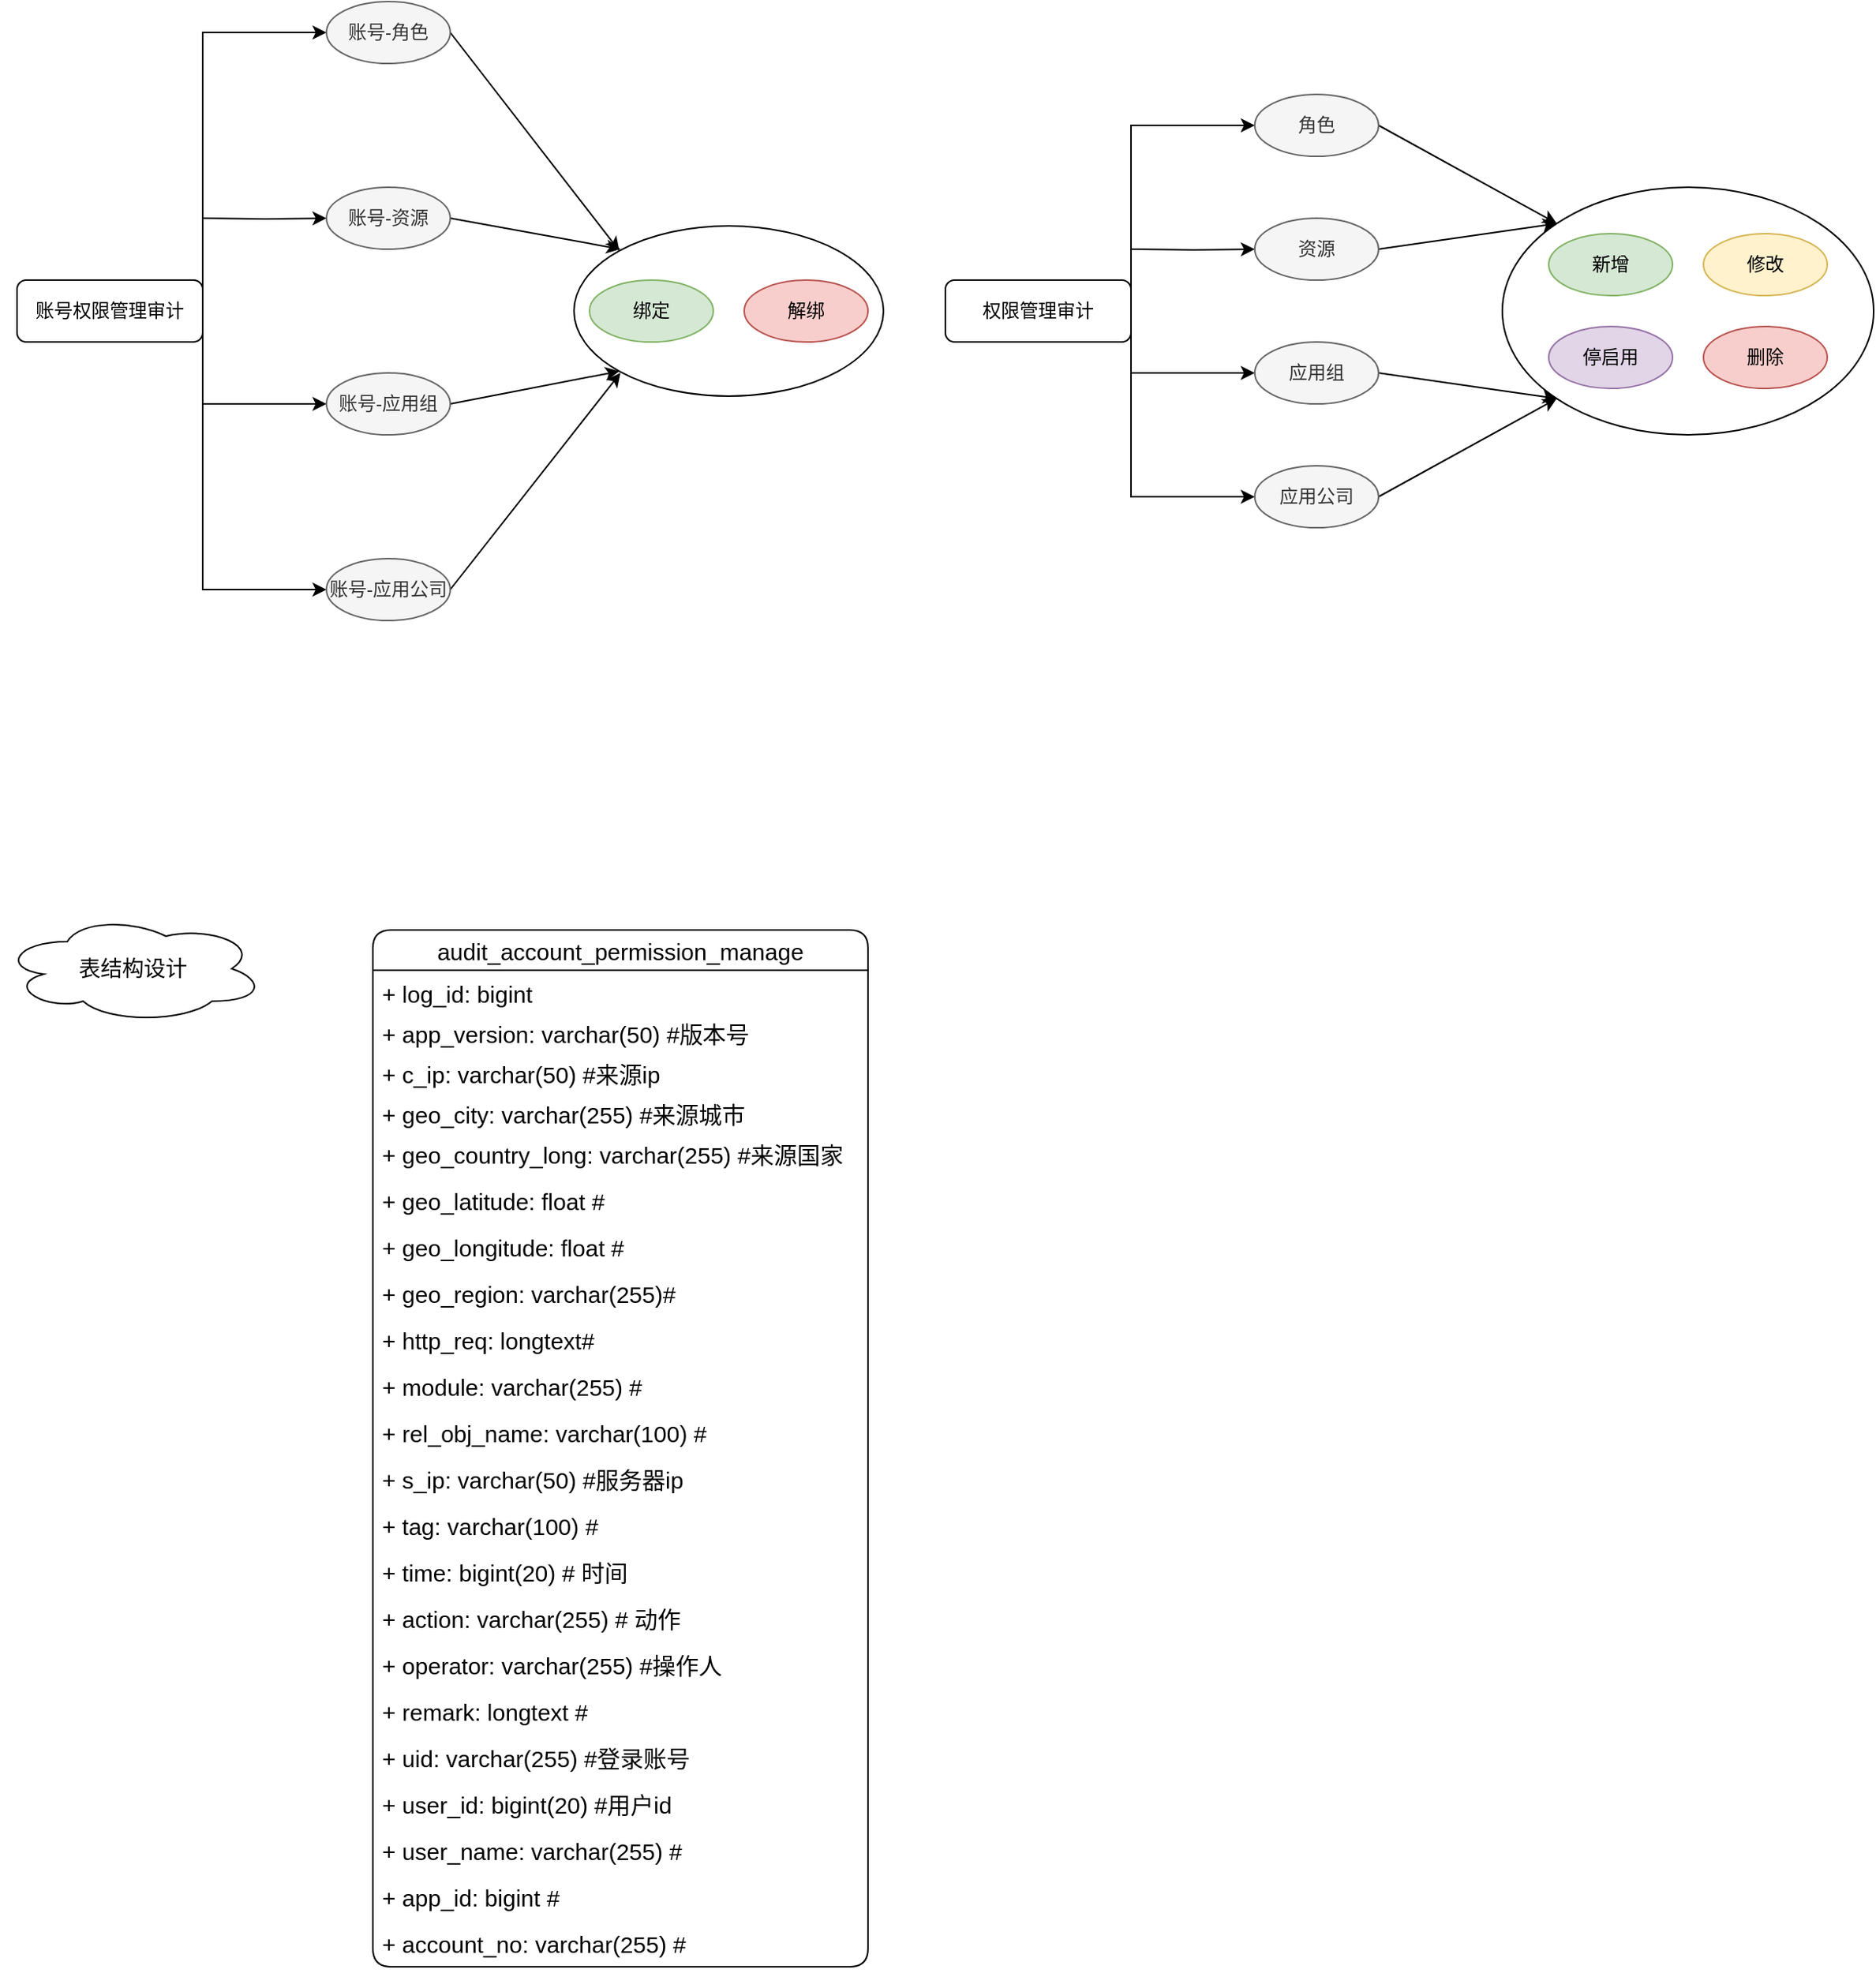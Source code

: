 <mxfile version="15.8.2" type="github">
  <diagram id="RpOcGAhP9OW58Pb7BM2l" name="第 1 页">
    <mxGraphModel dx="1211" dy="579" grid="1" gridSize="10" guides="1" tooltips="1" connect="1" arrows="1" fold="1" page="1" pageScale="1" pageWidth="827" pageHeight="1169" math="0" shadow="0">
      <root>
        <mxCell id="0" />
        <mxCell id="1" parent="0" />
        <mxCell id="3kDM5itjokiOEmdZeM92-5" style="edgeStyle=orthogonalEdgeStyle;rounded=0;orthogonalLoop=1;jettySize=auto;html=1;exitX=1;exitY=0.25;exitDx=0;exitDy=0;entryX=0;entryY=0.5;entryDx=0;entryDy=0;" edge="1" parent="1" source="3kDM5itjokiOEmdZeM92-79" target="3kDM5itjokiOEmdZeM92-2">
          <mxGeometry relative="1" as="geometry">
            <mxPoint x="200" y="280" as="sourcePoint" />
            <Array as="points">
              <mxPoint x="200" y="180" />
            </Array>
          </mxGeometry>
        </mxCell>
        <mxCell id="3kDM5itjokiOEmdZeM92-6" style="edgeStyle=orthogonalEdgeStyle;rounded=0;orthogonalLoop=1;jettySize=auto;html=1;exitX=1;exitY=0.5;exitDx=0;exitDy=0;entryX=0;entryY=0.5;entryDx=0;entryDy=0;" edge="1" parent="1" target="3kDM5itjokiOEmdZeM92-3">
          <mxGeometry relative="1" as="geometry">
            <mxPoint x="200" y="300" as="sourcePoint" />
          </mxGeometry>
        </mxCell>
        <mxCell id="3kDM5itjokiOEmdZeM92-8" style="edgeStyle=orthogonalEdgeStyle;rounded=0;orthogonalLoop=1;jettySize=auto;html=1;exitX=1;exitY=1;exitDx=0;exitDy=0;entryX=0;entryY=0.5;entryDx=0;entryDy=0;" edge="1" parent="1" target="3kDM5itjokiOEmdZeM92-4">
          <mxGeometry relative="1" as="geometry">
            <mxPoint x="200" y="320" as="sourcePoint" />
            <Array as="points">
              <mxPoint x="200" y="420" />
            </Array>
          </mxGeometry>
        </mxCell>
        <mxCell id="3kDM5itjokiOEmdZeM92-78" style="edgeStyle=orthogonalEdgeStyle;rounded=0;orthogonalLoop=1;jettySize=auto;html=1;exitX=1;exitY=0.5;exitDx=0;exitDy=0;entryX=0;entryY=0.5;entryDx=0;entryDy=0;" edge="1" parent="1" target="3kDM5itjokiOEmdZeM92-77">
          <mxGeometry relative="1" as="geometry">
            <mxPoint x="200" y="300" as="sourcePoint" />
            <Array as="points">
              <mxPoint x="200" y="540" />
            </Array>
          </mxGeometry>
        </mxCell>
        <mxCell id="3kDM5itjokiOEmdZeM92-26" style="edgeStyle=none;rounded=0;orthogonalLoop=1;jettySize=auto;html=1;exitX=1;exitY=0.5;exitDx=0;exitDy=0;entryX=0;entryY=0;entryDx=0;entryDy=0;" edge="1" parent="1" source="3kDM5itjokiOEmdZeM92-2" target="3kDM5itjokiOEmdZeM92-67">
          <mxGeometry relative="1" as="geometry">
            <mxPoint x="400" y="180" as="targetPoint" />
          </mxGeometry>
        </mxCell>
        <mxCell id="3kDM5itjokiOEmdZeM92-2" value="账号-角色" style="ellipse;whiteSpace=wrap;html=1;rounded=1;fillColor=#f5f5f5;fontColor=#333333;strokeColor=#666666;" vertex="1" parent="1">
          <mxGeometry x="280" y="160" width="80" height="40" as="geometry" />
        </mxCell>
        <mxCell id="3kDM5itjokiOEmdZeM92-35" style="edgeStyle=none;rounded=0;orthogonalLoop=1;jettySize=auto;html=1;exitX=1;exitY=0.5;exitDx=0;exitDy=0;" edge="1" parent="1" source="3kDM5itjokiOEmdZeM92-3">
          <mxGeometry relative="1" as="geometry">
            <mxPoint x="470" y="320" as="targetPoint" />
          </mxGeometry>
        </mxCell>
        <mxCell id="3kDM5itjokiOEmdZeM92-3" value="账号-资源" style="ellipse;whiteSpace=wrap;html=1;rounded=1;fillColor=#f5f5f5;fontColor=#333333;strokeColor=#666666;" vertex="1" parent="1">
          <mxGeometry x="280" y="280" width="80" height="40" as="geometry" />
        </mxCell>
        <mxCell id="3kDM5itjokiOEmdZeM92-71" style="edgeStyle=none;rounded=0;orthogonalLoop=1;jettySize=auto;html=1;exitX=1;exitY=0.5;exitDx=0;exitDy=0;entryX=0;entryY=1;entryDx=0;entryDy=0;" edge="1" parent="1" source="3kDM5itjokiOEmdZeM92-4" target="3kDM5itjokiOEmdZeM92-67">
          <mxGeometry relative="1" as="geometry" />
        </mxCell>
        <mxCell id="3kDM5itjokiOEmdZeM92-4" value="账号-应用组" style="ellipse;whiteSpace=wrap;html=1;rounded=1;fillColor=#f5f5f5;fontColor=#333333;strokeColor=#666666;" vertex="1" parent="1">
          <mxGeometry x="280" y="400" width="80" height="40" as="geometry" />
        </mxCell>
        <mxCell id="3kDM5itjokiOEmdZeM92-9" style="edgeStyle=orthogonalEdgeStyle;rounded=0;orthogonalLoop=1;jettySize=auto;html=1;exitX=1;exitY=0.5;exitDx=0;exitDy=0;entryX=0;entryY=0.5;entryDx=0;entryDy=0;" edge="1" parent="1" source="3kDM5itjokiOEmdZeM92-76" target="3kDM5itjokiOEmdZeM92-13">
          <mxGeometry relative="1" as="geometry">
            <mxPoint x="800" y="300" as="sourcePoint" />
            <Array as="points">
              <mxPoint x="800" y="240" />
            </Array>
          </mxGeometry>
        </mxCell>
        <mxCell id="3kDM5itjokiOEmdZeM92-10" style="edgeStyle=orthogonalEdgeStyle;rounded=0;orthogonalLoop=1;jettySize=auto;html=1;exitX=1;exitY=0.5;exitDx=0;exitDy=0;entryX=0;entryY=0.5;entryDx=0;entryDy=0;" edge="1" parent="1" target="3kDM5itjokiOEmdZeM92-14">
          <mxGeometry relative="1" as="geometry">
            <mxPoint x="800" y="320" as="sourcePoint" />
          </mxGeometry>
        </mxCell>
        <mxCell id="3kDM5itjokiOEmdZeM92-11" style="edgeStyle=orthogonalEdgeStyle;rounded=0;orthogonalLoop=1;jettySize=auto;html=1;exitX=1;exitY=1;exitDx=0;exitDy=0;entryX=0;entryY=0.5;entryDx=0;entryDy=0;" edge="1" parent="1" target="3kDM5itjokiOEmdZeM92-15">
          <mxGeometry relative="1" as="geometry">
            <mxPoint x="800" y="340" as="sourcePoint" />
            <Array as="points">
              <mxPoint x="800" y="400" />
            </Array>
          </mxGeometry>
        </mxCell>
        <mxCell id="3kDM5itjokiOEmdZeM92-74" style="edgeStyle=orthogonalEdgeStyle;rounded=0;orthogonalLoop=1;jettySize=auto;html=1;exitX=1;exitY=0.5;exitDx=0;exitDy=0;entryX=0;entryY=0.5;entryDx=0;entryDy=0;" edge="1" parent="1" target="3kDM5itjokiOEmdZeM92-72">
          <mxGeometry relative="1" as="geometry">
            <mxPoint x="800" y="320" as="sourcePoint" />
            <Array as="points">
              <mxPoint x="800" y="480" />
            </Array>
          </mxGeometry>
        </mxCell>
        <mxCell id="3kDM5itjokiOEmdZeM92-62" style="edgeStyle=none;rounded=0;orthogonalLoop=1;jettySize=auto;html=1;exitX=1;exitY=0.5;exitDx=0;exitDy=0;entryX=0;entryY=0;entryDx=0;entryDy=0;" edge="1" parent="1" source="3kDM5itjokiOEmdZeM92-13" target="3kDM5itjokiOEmdZeM92-59">
          <mxGeometry relative="1" as="geometry" />
        </mxCell>
        <mxCell id="3kDM5itjokiOEmdZeM92-13" value="角色" style="ellipse;whiteSpace=wrap;html=1;rounded=1;fillColor=#f5f5f5;fontColor=#333333;strokeColor=#666666;" vertex="1" parent="1">
          <mxGeometry x="880" y="220" width="80" height="40" as="geometry" />
        </mxCell>
        <mxCell id="3kDM5itjokiOEmdZeM92-65" style="edgeStyle=none;rounded=0;orthogonalLoop=1;jettySize=auto;html=1;exitX=1;exitY=0.5;exitDx=0;exitDy=0;entryX=0;entryY=0;entryDx=0;entryDy=0;" edge="1" parent="1" source="3kDM5itjokiOEmdZeM92-14" target="3kDM5itjokiOEmdZeM92-59">
          <mxGeometry relative="1" as="geometry" />
        </mxCell>
        <mxCell id="3kDM5itjokiOEmdZeM92-14" value="资源" style="ellipse;whiteSpace=wrap;html=1;rounded=1;fillColor=#f5f5f5;fontColor=#333333;strokeColor=#666666;" vertex="1" parent="1">
          <mxGeometry x="880" y="300" width="80" height="40" as="geometry" />
        </mxCell>
        <mxCell id="3kDM5itjokiOEmdZeM92-66" style="edgeStyle=none;rounded=0;orthogonalLoop=1;jettySize=auto;html=1;exitX=1;exitY=0.5;exitDx=0;exitDy=0;entryX=0;entryY=1;entryDx=0;entryDy=0;" edge="1" parent="1" source="3kDM5itjokiOEmdZeM92-15" target="3kDM5itjokiOEmdZeM92-59">
          <mxGeometry relative="1" as="geometry" />
        </mxCell>
        <mxCell id="3kDM5itjokiOEmdZeM92-15" value="应用组" style="ellipse;whiteSpace=wrap;html=1;rounded=1;fillColor=#f5f5f5;fontColor=#333333;strokeColor=#666666;" vertex="1" parent="1">
          <mxGeometry x="880" y="380" width="80" height="40" as="geometry" />
        </mxCell>
        <mxCell id="3kDM5itjokiOEmdZeM92-60" value="" style="group" vertex="1" connectable="0" parent="1">
          <mxGeometry x="1040" y="280" width="240" height="160" as="geometry" />
        </mxCell>
        <mxCell id="3kDM5itjokiOEmdZeM92-59" value="" style="ellipse;whiteSpace=wrap;html=1;rounded=1;" vertex="1" parent="3kDM5itjokiOEmdZeM92-60">
          <mxGeometry width="240" height="160" as="geometry" />
        </mxCell>
        <mxCell id="3kDM5itjokiOEmdZeM92-54" value="新增" style="ellipse;whiteSpace=wrap;html=1;rounded=1;fillColor=#d5e8d4;strokeColor=#82b366;" vertex="1" parent="3kDM5itjokiOEmdZeM92-60">
          <mxGeometry x="30" y="30" width="80" height="40" as="geometry" />
        </mxCell>
        <mxCell id="3kDM5itjokiOEmdZeM92-55" value="修改" style="ellipse;whiteSpace=wrap;html=1;rounded=1;fillColor=#fff2cc;strokeColor=#d6b656;" vertex="1" parent="3kDM5itjokiOEmdZeM92-60">
          <mxGeometry x="130" y="30" width="80" height="40" as="geometry" />
        </mxCell>
        <mxCell id="3kDM5itjokiOEmdZeM92-56" value="停启用" style="ellipse;whiteSpace=wrap;html=1;rounded=1;fillColor=#e1d5e7;strokeColor=#9673a6;" vertex="1" parent="3kDM5itjokiOEmdZeM92-60">
          <mxGeometry x="30" y="90" width="80" height="40" as="geometry" />
        </mxCell>
        <mxCell id="3kDM5itjokiOEmdZeM92-57" value="删除" style="ellipse;whiteSpace=wrap;html=1;rounded=1;fillColor=#f8cecc;strokeColor=#b85450;" vertex="1" parent="3kDM5itjokiOEmdZeM92-60">
          <mxGeometry x="130" y="90" width="80" height="40" as="geometry" />
        </mxCell>
        <mxCell id="3kDM5itjokiOEmdZeM92-70" value="" style="group" vertex="1" connectable="0" parent="1">
          <mxGeometry x="440" y="305" width="200" height="110" as="geometry" />
        </mxCell>
        <mxCell id="3kDM5itjokiOEmdZeM92-67" value="" style="ellipse;whiteSpace=wrap;html=1;rounded=1;" vertex="1" parent="3kDM5itjokiOEmdZeM92-70">
          <mxGeometry width="200" height="110" as="geometry" />
        </mxCell>
        <mxCell id="3kDM5itjokiOEmdZeM92-68" value="绑定" style="ellipse;whiteSpace=wrap;html=1;rounded=1;fillColor=#d5e8d4;strokeColor=#82b366;" vertex="1" parent="3kDM5itjokiOEmdZeM92-70">
          <mxGeometry x="10" y="35" width="80" height="40" as="geometry" />
        </mxCell>
        <mxCell id="3kDM5itjokiOEmdZeM92-69" value="解绑" style="ellipse;whiteSpace=wrap;html=1;rounded=1;fillColor=#f8cecc;strokeColor=#b85450;" vertex="1" parent="3kDM5itjokiOEmdZeM92-70">
          <mxGeometry x="110" y="35" width="80" height="40" as="geometry" />
        </mxCell>
        <mxCell id="3kDM5itjokiOEmdZeM92-75" style="rounded=0;orthogonalLoop=1;jettySize=auto;html=1;exitX=1;exitY=0.5;exitDx=0;exitDy=0;entryX=0;entryY=1;entryDx=0;entryDy=0;" edge="1" parent="1" source="3kDM5itjokiOEmdZeM92-72" target="3kDM5itjokiOEmdZeM92-59">
          <mxGeometry relative="1" as="geometry" />
        </mxCell>
        <mxCell id="3kDM5itjokiOEmdZeM92-72" value="应用公司" style="ellipse;whiteSpace=wrap;html=1;rounded=1;fillColor=#f5f5f5;fontColor=#333333;strokeColor=#666666;" vertex="1" parent="1">
          <mxGeometry x="880" y="460" width="80" height="40" as="geometry" />
        </mxCell>
        <mxCell id="3kDM5itjokiOEmdZeM92-76" value="权限管理审计" style="rounded=1;whiteSpace=wrap;html=1;" vertex="1" parent="1">
          <mxGeometry x="680" y="340" width="120" height="40" as="geometry" />
        </mxCell>
        <mxCell id="3kDM5itjokiOEmdZeM92-80" style="rounded=0;orthogonalLoop=1;jettySize=auto;html=1;exitX=1;exitY=0.5;exitDx=0;exitDy=0;" edge="1" parent="1" source="3kDM5itjokiOEmdZeM92-77">
          <mxGeometry relative="1" as="geometry">
            <mxPoint x="470" y="400" as="targetPoint" />
          </mxGeometry>
        </mxCell>
        <mxCell id="3kDM5itjokiOEmdZeM92-77" value="账号-应用公司" style="ellipse;whiteSpace=wrap;html=1;rounded=1;fillColor=#f5f5f5;fontColor=#333333;strokeColor=#666666;" vertex="1" parent="1">
          <mxGeometry x="280" y="520" width="80" height="40" as="geometry" />
        </mxCell>
        <mxCell id="3kDM5itjokiOEmdZeM92-79" value="账号权限管理审计" style="rounded=1;whiteSpace=wrap;html=1;" vertex="1" parent="1">
          <mxGeometry x="80" y="340" width="120" height="40" as="geometry" />
        </mxCell>
        <mxCell id="3kDM5itjokiOEmdZeM92-81" value="&lt;span style=&quot;font-size: 14px&quot;&gt;表结构设计&lt;/span&gt;" style="ellipse;shape=cloud;whiteSpace=wrap;html=1;rounded=1;shadow=0;glass=1;sketch=0;fontSize=10;" vertex="1" parent="1">
          <mxGeometry x="70" y="750" width="170" height="70" as="geometry" />
        </mxCell>
        <mxCell id="3kDM5itjokiOEmdZeM92-82" value="audit_account_permission_manage" style="swimlane;fontStyle=0;childLayout=stackLayout;horizontal=1;startSize=26;fillColor=none;horizontalStack=0;resizeParent=1;resizeParentMax=0;resizeLast=0;collapsible=1;marginBottom=0;rounded=1;shadow=0;glass=0;sketch=0;fontSize=15;strokeColor=default;" vertex="1" parent="1">
          <mxGeometry x="310" y="760" width="320" height="670" as="geometry">
            <mxRectangle x="200" y="760" width="70" height="26" as="alternateBounds" />
          </mxGeometry>
        </mxCell>
        <mxCell id="3kDM5itjokiOEmdZeM92-83" value="+ log_id: bigint" style="text;strokeColor=none;fillColor=none;align=left;verticalAlign=top;spacingLeft=4;spacingRight=4;overflow=hidden;rotatable=0;points=[[0,0.5],[1,0.5]];portConstraint=eastwest;rounded=1;shadow=0;glass=0;sketch=0;fontSize=15;" vertex="1" parent="3kDM5itjokiOEmdZeM92-82">
          <mxGeometry y="26" width="320" height="26" as="geometry" />
        </mxCell>
        <mxCell id="3kDM5itjokiOEmdZeM92-84" value="+ app_version: varchar(50) #版本号" style="text;strokeColor=none;fillColor=none;align=left;verticalAlign=top;spacingLeft=4;spacingRight=4;overflow=hidden;rotatable=0;points=[[0,0.5],[1,0.5]];portConstraint=eastwest;rounded=1;shadow=0;glass=0;sketch=0;fontSize=15;" vertex="1" parent="3kDM5itjokiOEmdZeM92-82">
          <mxGeometry y="52" width="320" height="26" as="geometry" />
        </mxCell>
        <mxCell id="3kDM5itjokiOEmdZeM92-85" value="+ c_ip: varchar(50) #来源ip" style="text;strokeColor=none;fillColor=none;align=left;verticalAlign=top;spacingLeft=4;spacingRight=4;overflow=hidden;rotatable=0;points=[[0,0.5],[1,0.5]];portConstraint=eastwest;rounded=1;shadow=0;glass=0;sketch=0;fontSize=15;" vertex="1" parent="3kDM5itjokiOEmdZeM92-82">
          <mxGeometry y="78" width="320" height="26" as="geometry" />
        </mxCell>
        <mxCell id="3kDM5itjokiOEmdZeM92-86" value="+ geo_city: varchar(255) #来源城市&#xa;" style="text;strokeColor=none;fillColor=none;align=left;verticalAlign=top;spacingLeft=4;spacingRight=4;overflow=hidden;rotatable=0;points=[[0,0.5],[1,0.5]];portConstraint=eastwest;rounded=1;shadow=0;glass=0;sketch=0;fontSize=15;" vertex="1" parent="3kDM5itjokiOEmdZeM92-82">
          <mxGeometry y="104" width="320" height="26" as="geometry" />
        </mxCell>
        <mxCell id="3kDM5itjokiOEmdZeM92-87" value="+ geo_country_long: varchar(255) #来源国家&#xa;" style="text;strokeColor=none;fillColor=none;align=left;verticalAlign=top;spacingLeft=4;spacingRight=4;overflow=hidden;rotatable=0;points=[[0,0.5],[1,0.5]];portConstraint=eastwest;rounded=1;shadow=0;glass=0;sketch=0;fontSize=15;" vertex="1" parent="3kDM5itjokiOEmdZeM92-82">
          <mxGeometry y="130" width="320" height="30" as="geometry" />
        </mxCell>
        <mxCell id="3kDM5itjokiOEmdZeM92-88" value="+ geo_latitude: float #" style="text;strokeColor=none;fillColor=none;align=left;verticalAlign=top;spacingLeft=4;spacingRight=4;overflow=hidden;rotatable=0;points=[[0,0.5],[1,0.5]];portConstraint=eastwest;rounded=1;shadow=0;glass=0;sketch=0;fontSize=15;" vertex="1" parent="3kDM5itjokiOEmdZeM92-82">
          <mxGeometry y="160" width="320" height="30" as="geometry" />
        </mxCell>
        <mxCell id="3kDM5itjokiOEmdZeM92-89" value="+ geo_longitude: float #&#xa;" style="text;strokeColor=none;fillColor=none;align=left;verticalAlign=top;spacingLeft=4;spacingRight=4;overflow=hidden;rotatable=0;points=[[0,0.5],[1,0.5]];portConstraint=eastwest;rounded=1;shadow=0;glass=0;sketch=0;fontSize=15;" vertex="1" parent="3kDM5itjokiOEmdZeM92-82">
          <mxGeometry y="190" width="320" height="30" as="geometry" />
        </mxCell>
        <mxCell id="3kDM5itjokiOEmdZeM92-90" value="+ geo_region: varchar(255)#&#xa;" style="text;strokeColor=none;fillColor=none;align=left;verticalAlign=top;spacingLeft=4;spacingRight=4;overflow=hidden;rotatable=0;points=[[0,0.5],[1,0.5]];portConstraint=eastwest;rounded=1;shadow=0;glass=0;sketch=0;fontSize=15;" vertex="1" parent="3kDM5itjokiOEmdZeM92-82">
          <mxGeometry y="220" width="320" height="30" as="geometry" />
        </mxCell>
        <mxCell id="3kDM5itjokiOEmdZeM92-91" value="+ http_req: longtext#&#xa;" style="text;strokeColor=none;fillColor=none;align=left;verticalAlign=top;spacingLeft=4;spacingRight=4;overflow=hidden;rotatable=0;points=[[0,0.5],[1,0.5]];portConstraint=eastwest;rounded=1;shadow=0;glass=0;sketch=0;fontSize=15;" vertex="1" parent="3kDM5itjokiOEmdZeM92-82">
          <mxGeometry y="250" width="320" height="30" as="geometry" />
        </mxCell>
        <mxCell id="3kDM5itjokiOEmdZeM92-92" value="+ module: varchar(255) #&#xa;" style="text;strokeColor=none;fillColor=none;align=left;verticalAlign=top;spacingLeft=4;spacingRight=4;overflow=hidden;rotatable=0;points=[[0,0.5],[1,0.5]];portConstraint=eastwest;rounded=1;shadow=0;glass=0;sketch=0;fontSize=15;" vertex="1" parent="3kDM5itjokiOEmdZeM92-82">
          <mxGeometry y="280" width="320" height="30" as="geometry" />
        </mxCell>
        <mxCell id="3kDM5itjokiOEmdZeM92-93" value="+ rel_obj_name: varchar(100) #&#xa;" style="text;strokeColor=none;fillColor=none;align=left;verticalAlign=top;spacingLeft=4;spacingRight=4;overflow=hidden;rotatable=0;points=[[0,0.5],[1,0.5]];portConstraint=eastwest;rounded=1;shadow=0;glass=0;sketch=0;fontSize=15;" vertex="1" parent="3kDM5itjokiOEmdZeM92-82">
          <mxGeometry y="310" width="320" height="30" as="geometry" />
        </mxCell>
        <mxCell id="3kDM5itjokiOEmdZeM92-94" value="+ s_ip: varchar(50) #服务器ip&#xa;" style="text;strokeColor=none;fillColor=none;align=left;verticalAlign=top;spacingLeft=4;spacingRight=4;overflow=hidden;rotatable=0;points=[[0,0.5],[1,0.5]];portConstraint=eastwest;rounded=1;shadow=0;glass=0;sketch=0;fontSize=15;" vertex="1" parent="3kDM5itjokiOEmdZeM92-82">
          <mxGeometry y="340" width="320" height="30" as="geometry" />
        </mxCell>
        <mxCell id="3kDM5itjokiOEmdZeM92-108" value="+ tag: varchar(100) #&#xa;&#xa;" style="text;strokeColor=none;fillColor=none;align=left;verticalAlign=top;spacingLeft=4;spacingRight=4;overflow=hidden;rotatable=0;points=[[0,0.5],[1,0.5]];portConstraint=eastwest;rounded=1;shadow=0;glass=0;sketch=0;fontSize=15;" vertex="1" parent="3kDM5itjokiOEmdZeM92-82">
          <mxGeometry y="370" width="320" height="30" as="geometry" />
        </mxCell>
        <mxCell id="3kDM5itjokiOEmdZeM92-109" value="+ time: bigint(20) # 时间&#xa;&#xa;" style="text;strokeColor=none;fillColor=none;align=left;verticalAlign=top;spacingLeft=4;spacingRight=4;overflow=hidden;rotatable=0;points=[[0,0.5],[1,0.5]];portConstraint=eastwest;rounded=1;shadow=0;glass=0;sketch=0;fontSize=15;" vertex="1" parent="3kDM5itjokiOEmdZeM92-82">
          <mxGeometry y="400" width="320" height="30" as="geometry" />
        </mxCell>
        <mxCell id="3kDM5itjokiOEmdZeM92-110" value="+ action: varchar(255) # 动作&#xa;&#xa;" style="text;strokeColor=none;fillColor=none;align=left;verticalAlign=top;spacingLeft=4;spacingRight=4;overflow=hidden;rotatable=0;points=[[0,0.5],[1,0.5]];portConstraint=eastwest;rounded=1;shadow=0;glass=0;sketch=0;fontSize=15;" vertex="1" parent="3kDM5itjokiOEmdZeM92-82">
          <mxGeometry y="430" width="320" height="30" as="geometry" />
        </mxCell>
        <mxCell id="3kDM5itjokiOEmdZeM92-111" value="+ operator: varchar(255) #操作人&#xa;&#xa;" style="text;strokeColor=none;fillColor=none;align=left;verticalAlign=top;spacingLeft=4;spacingRight=4;overflow=hidden;rotatable=0;points=[[0,0.5],[1,0.5]];portConstraint=eastwest;rounded=1;shadow=0;glass=0;sketch=0;fontSize=15;" vertex="1" parent="3kDM5itjokiOEmdZeM92-82">
          <mxGeometry y="460" width="320" height="30" as="geometry" />
        </mxCell>
        <mxCell id="3kDM5itjokiOEmdZeM92-112" value="+ remark: longtext #&#xa;&#xa;" style="text;strokeColor=none;fillColor=none;align=left;verticalAlign=top;spacingLeft=4;spacingRight=4;overflow=hidden;rotatable=0;points=[[0,0.5],[1,0.5]];portConstraint=eastwest;rounded=1;shadow=0;glass=0;sketch=0;fontSize=15;" vertex="1" parent="3kDM5itjokiOEmdZeM92-82">
          <mxGeometry y="490" width="320" height="30" as="geometry" />
        </mxCell>
        <mxCell id="3kDM5itjokiOEmdZeM92-113" value="+ uid: varchar(255) #登录账号&#xa;&#xa;" style="text;strokeColor=none;fillColor=none;align=left;verticalAlign=top;spacingLeft=4;spacingRight=4;overflow=hidden;rotatable=0;points=[[0,0.5],[1,0.5]];portConstraint=eastwest;rounded=1;shadow=0;glass=0;sketch=0;fontSize=15;" vertex="1" parent="3kDM5itjokiOEmdZeM92-82">
          <mxGeometry y="520" width="320" height="30" as="geometry" />
        </mxCell>
        <mxCell id="3kDM5itjokiOEmdZeM92-114" value="+ user_id: bigint(20) #用户id&#xa;&#xa;" style="text;strokeColor=none;fillColor=none;align=left;verticalAlign=top;spacingLeft=4;spacingRight=4;overflow=hidden;rotatable=0;points=[[0,0.5],[1,0.5]];portConstraint=eastwest;rounded=1;shadow=0;glass=0;sketch=0;fontSize=15;" vertex="1" parent="3kDM5itjokiOEmdZeM92-82">
          <mxGeometry y="550" width="320" height="30" as="geometry" />
        </mxCell>
        <mxCell id="3kDM5itjokiOEmdZeM92-115" value="+ user_name: varchar(255) #&#xa;&#xa;" style="text;strokeColor=none;fillColor=none;align=left;verticalAlign=top;spacingLeft=4;spacingRight=4;overflow=hidden;rotatable=0;points=[[0,0.5],[1,0.5]];portConstraint=eastwest;rounded=1;shadow=0;glass=0;sketch=0;fontSize=15;" vertex="1" parent="3kDM5itjokiOEmdZeM92-82">
          <mxGeometry y="580" width="320" height="30" as="geometry" />
        </mxCell>
        <mxCell id="3kDM5itjokiOEmdZeM92-116" value="+ app_id: bigint #&#xa;&#xa;" style="text;strokeColor=none;fillColor=none;align=left;verticalAlign=top;spacingLeft=4;spacingRight=4;overflow=hidden;rotatable=0;points=[[0,0.5],[1,0.5]];portConstraint=eastwest;rounded=1;shadow=0;glass=0;sketch=0;fontSize=15;" vertex="1" parent="3kDM5itjokiOEmdZeM92-82">
          <mxGeometry y="610" width="320" height="30" as="geometry" />
        </mxCell>
        <mxCell id="3kDM5itjokiOEmdZeM92-117" value="+ account_no: varchar(255) #&#xa;&#xa;" style="text;strokeColor=none;fillColor=none;align=left;verticalAlign=top;spacingLeft=4;spacingRight=4;overflow=hidden;rotatable=0;points=[[0,0.5],[1,0.5]];portConstraint=eastwest;rounded=1;shadow=0;glass=0;sketch=0;fontSize=15;" vertex="1" parent="3kDM5itjokiOEmdZeM92-82">
          <mxGeometry y="640" width="320" height="30" as="geometry" />
        </mxCell>
      </root>
    </mxGraphModel>
  </diagram>
</mxfile>
